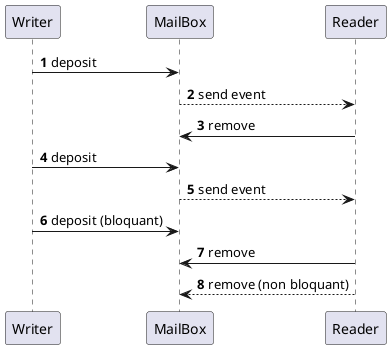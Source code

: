 @startuml
'https://plantuml.com/sequence-diagram

autonumber

Writer -> MailBox: deposit
MailBox --> Reader: send event
Reader -> MailBox: remove
Writer -> MailBox: deposit
MailBox --> Reader: send event
Writer -> MailBox: deposit (bloquant)
Reader -> MailBox: remove
Reader --> MailBox: remove (non bloquant)

@enduml